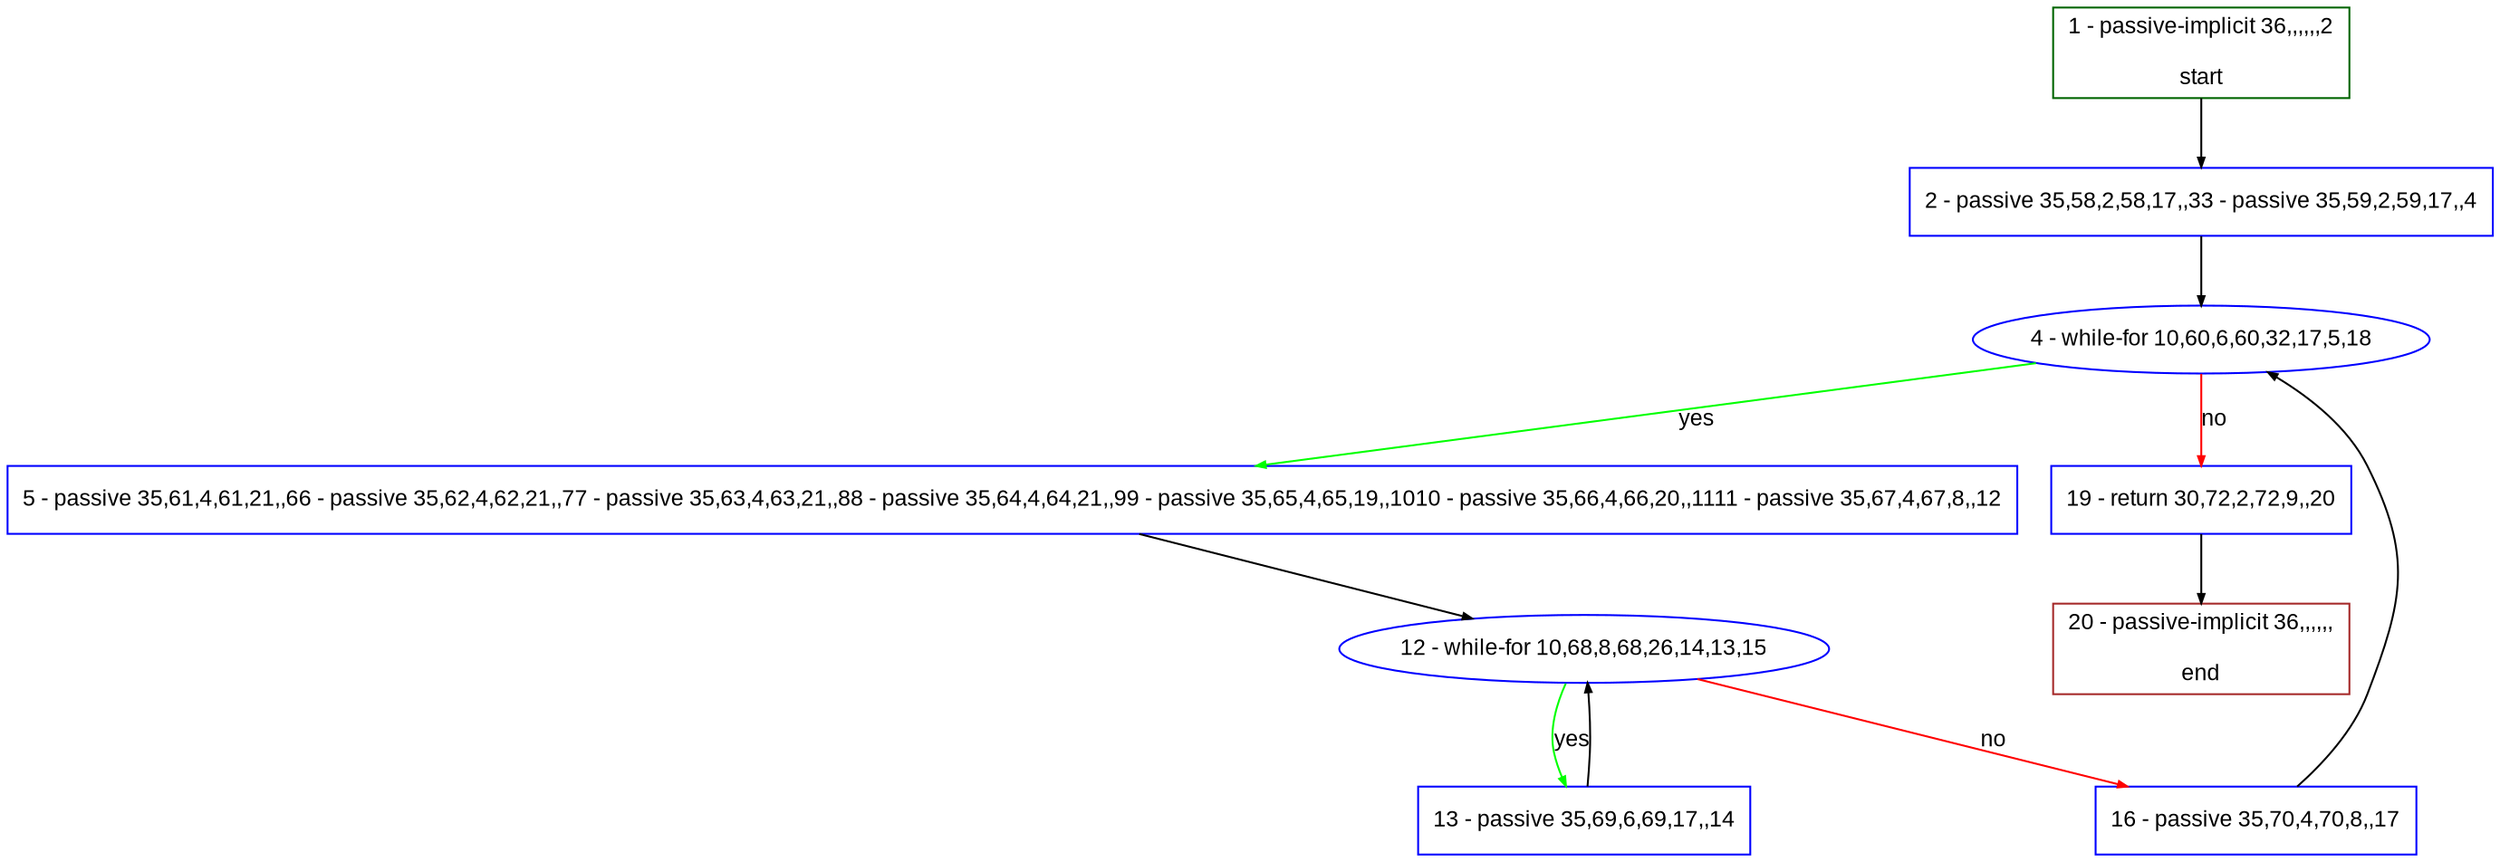 digraph "" {
  graph [pack="true", label="", fontsize="12", packmode="clust", fontname="Arial", fillcolor="#FFFFCC", bgcolor="white", style="rounded,filled", compound="true"];
  node [node_initialized="no", label="", color="grey", fontsize="12", fillcolor="white", fontname="Arial", style="filled", shape="rectangle", compound="true", fixedsize="false"];
  edge [fontcolor="black", arrowhead="normal", arrowtail="none", arrowsize="0.5", ltail="", label="", color="black", fontsize="12", lhead="", fontname="Arial", dir="forward", compound="true"];
  __N1 [label="2 - passive 35,58,2,58,17,,33 - passive 35,59,2,59,17,,4", color="#0000ff", fillcolor="#ffffff", style="filled", shape="box"];
  __N2 [label="1 - passive-implicit 36,,,,,,2\n\nstart", color="#006400", fillcolor="#ffffff", style="filled", shape="box"];
  __N3 [label="4 - while-for 10,60,6,60,32,17,5,18", color="#0000ff", fillcolor="#ffffff", style="filled", shape="oval"];
  __N4 [label="5 - passive 35,61,4,61,21,,66 - passive 35,62,4,62,21,,77 - passive 35,63,4,63,21,,88 - passive 35,64,4,64,21,,99 - passive 35,65,4,65,19,,1010 - passive 35,66,4,66,20,,1111 - passive 35,67,4,67,8,,12", color="#0000ff", fillcolor="#ffffff", style="filled", shape="box"];
  __N5 [label="19 - return 30,72,2,72,9,,20", color="#0000ff", fillcolor="#ffffff", style="filled", shape="box"];
  __N6 [label="12 - while-for 10,68,8,68,26,14,13,15", color="#0000ff", fillcolor="#ffffff", style="filled", shape="oval"];
  __N7 [label="13 - passive 35,69,6,69,17,,14", color="#0000ff", fillcolor="#ffffff", style="filled", shape="box"];
  __N8 [label="16 - passive 35,70,4,70,8,,17", color="#0000ff", fillcolor="#ffffff", style="filled", shape="box"];
  __N9 [label="20 - passive-implicit 36,,,,,,\n\nend", color="#a52a2a", fillcolor="#ffffff", style="filled", shape="box"];
  __N2 -> __N1 [arrowhead="normal", arrowtail="none", color="#000000", label="", dir="forward"];
  __N1 -> __N3 [arrowhead="normal", arrowtail="none", color="#000000", label="", dir="forward"];
  __N3 -> __N4 [arrowhead="normal", arrowtail="none", color="#00ff00", label="yes", dir="forward"];
  __N3 -> __N5 [arrowhead="normal", arrowtail="none", color="#ff0000", label="no", dir="forward"];
  __N4 -> __N6 [arrowhead="normal", arrowtail="none", color="#000000", label="", dir="forward"];
  __N6 -> __N7 [arrowhead="normal", arrowtail="none", color="#00ff00", label="yes", dir="forward"];
  __N7 -> __N6 [arrowhead="normal", arrowtail="none", color="#000000", label="", dir="forward"];
  __N6 -> __N8 [arrowhead="normal", arrowtail="none", color="#ff0000", label="no", dir="forward"];
  __N8 -> __N3 [arrowhead="normal", arrowtail="none", color="#000000", label="", dir="forward"];
  __N5 -> __N9 [arrowhead="normal", arrowtail="none", color="#000000", label="", dir="forward"];
}
